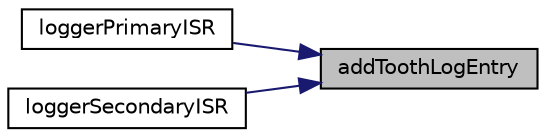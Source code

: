 digraph "addToothLogEntry"
{
 // LATEX_PDF_SIZE
  edge [fontname="Helvetica",fontsize="10",labelfontname="Helvetica",labelfontsize="10"];
  node [fontname="Helvetica",fontsize="10",shape=record];
  rankdir="RL";
  Node1 [label="addToothLogEntry",height=0.2,width=0.4,color="black", fillcolor="grey75", style="filled", fontcolor="black",tooltip=" "];
  Node1 -> Node2 [dir="back",color="midnightblue",fontsize="10",style="solid",fontname="Helvetica"];
  Node2 [label="loggerPrimaryISR",height=0.2,width=0.4,color="black", fillcolor="white", style="filled",URL="$decoders_8ino.html#af8f31abd69f3747f44a6491a2a3b94dd",tooltip=" "];
  Node1 -> Node3 [dir="back",color="midnightblue",fontsize="10",style="solid",fontname="Helvetica"];
  Node3 [label="loggerSecondaryISR",height=0.2,width=0.4,color="black", fillcolor="white", style="filled",URL="$decoders_8ino.html#a24b99eef5e31c2d80415ea0dedb705e5",tooltip=" "];
}
